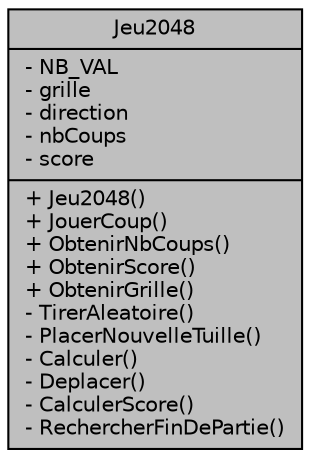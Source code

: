 digraph "Jeu2048"
{
  edge [fontname="Helvetica",fontsize="10",labelfontname="Helvetica",labelfontsize="10"];
  node [fontname="Helvetica",fontsize="10",shape=record];
  Node1 [label="{Jeu2048\n|- NB_VAL\l- grille\l- direction\l- nbCoups\l- score\l|+ Jeu2048()\l+ JouerCoup()\l+ ObtenirNbCoups()\l+ ObtenirScore()\l+ ObtenirGrille()\l- TirerAleatoire()\l- PlacerNouvelleTuille()\l- Calculer()\l- Deplacer()\l- CalculerScore()\l- RechercherFinDePartie()\l}",height=0.2,width=0.4,color="black", fillcolor="grey75", style="filled", fontcolor="black"];
}
